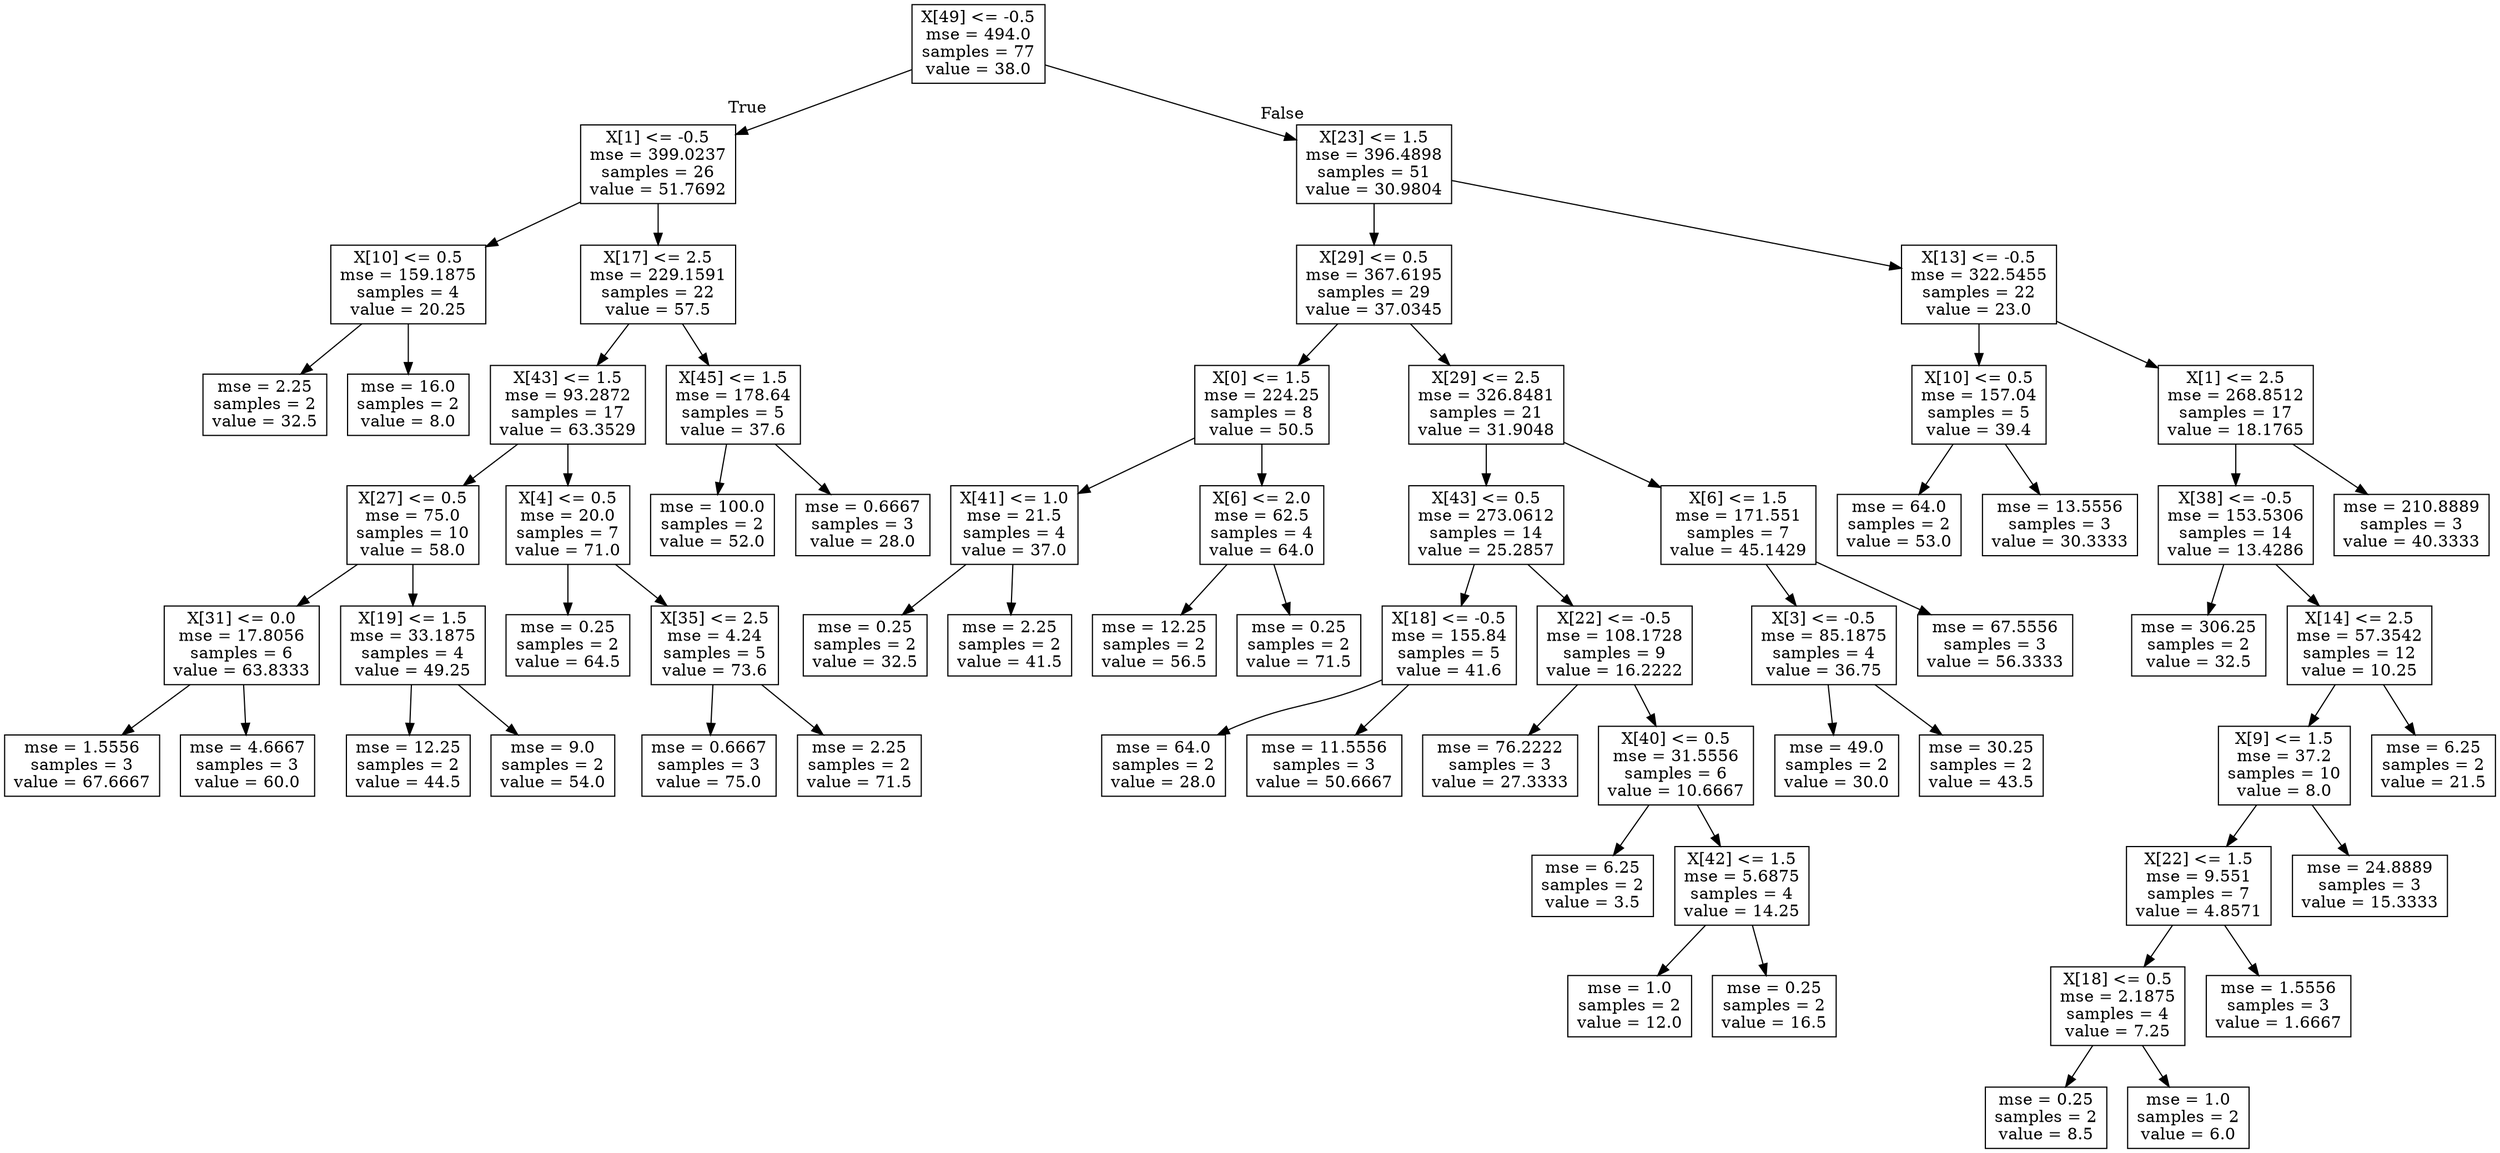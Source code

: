 digraph Tree {
node [shape=box] ;
0 [label="X[49] <= -0.5\nmse = 494.0\nsamples = 77\nvalue = 38.0"] ;
1 [label="X[1] <= -0.5\nmse = 399.0237\nsamples = 26\nvalue = 51.7692"] ;
0 -> 1 [labeldistance=2.5, labelangle=45, headlabel="True"] ;
2 [label="X[10] <= 0.5\nmse = 159.1875\nsamples = 4\nvalue = 20.25"] ;
1 -> 2 ;
3 [label="mse = 2.25\nsamples = 2\nvalue = 32.5"] ;
2 -> 3 ;
4 [label="mse = 16.0\nsamples = 2\nvalue = 8.0"] ;
2 -> 4 ;
5 [label="X[17] <= 2.5\nmse = 229.1591\nsamples = 22\nvalue = 57.5"] ;
1 -> 5 ;
6 [label="X[43] <= 1.5\nmse = 93.2872\nsamples = 17\nvalue = 63.3529"] ;
5 -> 6 ;
7 [label="X[27] <= 0.5\nmse = 75.0\nsamples = 10\nvalue = 58.0"] ;
6 -> 7 ;
8 [label="X[31] <= 0.0\nmse = 17.8056\nsamples = 6\nvalue = 63.8333"] ;
7 -> 8 ;
9 [label="mse = 1.5556\nsamples = 3\nvalue = 67.6667"] ;
8 -> 9 ;
10 [label="mse = 4.6667\nsamples = 3\nvalue = 60.0"] ;
8 -> 10 ;
11 [label="X[19] <= 1.5\nmse = 33.1875\nsamples = 4\nvalue = 49.25"] ;
7 -> 11 ;
12 [label="mse = 12.25\nsamples = 2\nvalue = 44.5"] ;
11 -> 12 ;
13 [label="mse = 9.0\nsamples = 2\nvalue = 54.0"] ;
11 -> 13 ;
14 [label="X[4] <= 0.5\nmse = 20.0\nsamples = 7\nvalue = 71.0"] ;
6 -> 14 ;
15 [label="mse = 0.25\nsamples = 2\nvalue = 64.5"] ;
14 -> 15 ;
16 [label="X[35] <= 2.5\nmse = 4.24\nsamples = 5\nvalue = 73.6"] ;
14 -> 16 ;
17 [label="mse = 0.6667\nsamples = 3\nvalue = 75.0"] ;
16 -> 17 ;
18 [label="mse = 2.25\nsamples = 2\nvalue = 71.5"] ;
16 -> 18 ;
19 [label="X[45] <= 1.5\nmse = 178.64\nsamples = 5\nvalue = 37.6"] ;
5 -> 19 ;
20 [label="mse = 100.0\nsamples = 2\nvalue = 52.0"] ;
19 -> 20 ;
21 [label="mse = 0.6667\nsamples = 3\nvalue = 28.0"] ;
19 -> 21 ;
22 [label="X[23] <= 1.5\nmse = 396.4898\nsamples = 51\nvalue = 30.9804"] ;
0 -> 22 [labeldistance=2.5, labelangle=-45, headlabel="False"] ;
23 [label="X[29] <= 0.5\nmse = 367.6195\nsamples = 29\nvalue = 37.0345"] ;
22 -> 23 ;
24 [label="X[0] <= 1.5\nmse = 224.25\nsamples = 8\nvalue = 50.5"] ;
23 -> 24 ;
25 [label="X[41] <= 1.0\nmse = 21.5\nsamples = 4\nvalue = 37.0"] ;
24 -> 25 ;
26 [label="mse = 0.25\nsamples = 2\nvalue = 32.5"] ;
25 -> 26 ;
27 [label="mse = 2.25\nsamples = 2\nvalue = 41.5"] ;
25 -> 27 ;
28 [label="X[6] <= 2.0\nmse = 62.5\nsamples = 4\nvalue = 64.0"] ;
24 -> 28 ;
29 [label="mse = 12.25\nsamples = 2\nvalue = 56.5"] ;
28 -> 29 ;
30 [label="mse = 0.25\nsamples = 2\nvalue = 71.5"] ;
28 -> 30 ;
31 [label="X[29] <= 2.5\nmse = 326.8481\nsamples = 21\nvalue = 31.9048"] ;
23 -> 31 ;
32 [label="X[43] <= 0.5\nmse = 273.0612\nsamples = 14\nvalue = 25.2857"] ;
31 -> 32 ;
33 [label="X[18] <= -0.5\nmse = 155.84\nsamples = 5\nvalue = 41.6"] ;
32 -> 33 ;
34 [label="mse = 64.0\nsamples = 2\nvalue = 28.0"] ;
33 -> 34 ;
35 [label="mse = 11.5556\nsamples = 3\nvalue = 50.6667"] ;
33 -> 35 ;
36 [label="X[22] <= -0.5\nmse = 108.1728\nsamples = 9\nvalue = 16.2222"] ;
32 -> 36 ;
37 [label="mse = 76.2222\nsamples = 3\nvalue = 27.3333"] ;
36 -> 37 ;
38 [label="X[40] <= 0.5\nmse = 31.5556\nsamples = 6\nvalue = 10.6667"] ;
36 -> 38 ;
39 [label="mse = 6.25\nsamples = 2\nvalue = 3.5"] ;
38 -> 39 ;
40 [label="X[42] <= 1.5\nmse = 5.6875\nsamples = 4\nvalue = 14.25"] ;
38 -> 40 ;
41 [label="mse = 1.0\nsamples = 2\nvalue = 12.0"] ;
40 -> 41 ;
42 [label="mse = 0.25\nsamples = 2\nvalue = 16.5"] ;
40 -> 42 ;
43 [label="X[6] <= 1.5\nmse = 171.551\nsamples = 7\nvalue = 45.1429"] ;
31 -> 43 ;
44 [label="X[3] <= -0.5\nmse = 85.1875\nsamples = 4\nvalue = 36.75"] ;
43 -> 44 ;
45 [label="mse = 49.0\nsamples = 2\nvalue = 30.0"] ;
44 -> 45 ;
46 [label="mse = 30.25\nsamples = 2\nvalue = 43.5"] ;
44 -> 46 ;
47 [label="mse = 67.5556\nsamples = 3\nvalue = 56.3333"] ;
43 -> 47 ;
48 [label="X[13] <= -0.5\nmse = 322.5455\nsamples = 22\nvalue = 23.0"] ;
22 -> 48 ;
49 [label="X[10] <= 0.5\nmse = 157.04\nsamples = 5\nvalue = 39.4"] ;
48 -> 49 ;
50 [label="mse = 64.0\nsamples = 2\nvalue = 53.0"] ;
49 -> 50 ;
51 [label="mse = 13.5556\nsamples = 3\nvalue = 30.3333"] ;
49 -> 51 ;
52 [label="X[1] <= 2.5\nmse = 268.8512\nsamples = 17\nvalue = 18.1765"] ;
48 -> 52 ;
53 [label="X[38] <= -0.5\nmse = 153.5306\nsamples = 14\nvalue = 13.4286"] ;
52 -> 53 ;
54 [label="mse = 306.25\nsamples = 2\nvalue = 32.5"] ;
53 -> 54 ;
55 [label="X[14] <= 2.5\nmse = 57.3542\nsamples = 12\nvalue = 10.25"] ;
53 -> 55 ;
56 [label="X[9] <= 1.5\nmse = 37.2\nsamples = 10\nvalue = 8.0"] ;
55 -> 56 ;
57 [label="X[22] <= 1.5\nmse = 9.551\nsamples = 7\nvalue = 4.8571"] ;
56 -> 57 ;
58 [label="X[18] <= 0.5\nmse = 2.1875\nsamples = 4\nvalue = 7.25"] ;
57 -> 58 ;
59 [label="mse = 0.25\nsamples = 2\nvalue = 8.5"] ;
58 -> 59 ;
60 [label="mse = 1.0\nsamples = 2\nvalue = 6.0"] ;
58 -> 60 ;
61 [label="mse = 1.5556\nsamples = 3\nvalue = 1.6667"] ;
57 -> 61 ;
62 [label="mse = 24.8889\nsamples = 3\nvalue = 15.3333"] ;
56 -> 62 ;
63 [label="mse = 6.25\nsamples = 2\nvalue = 21.5"] ;
55 -> 63 ;
64 [label="mse = 210.8889\nsamples = 3\nvalue = 40.3333"] ;
52 -> 64 ;
}